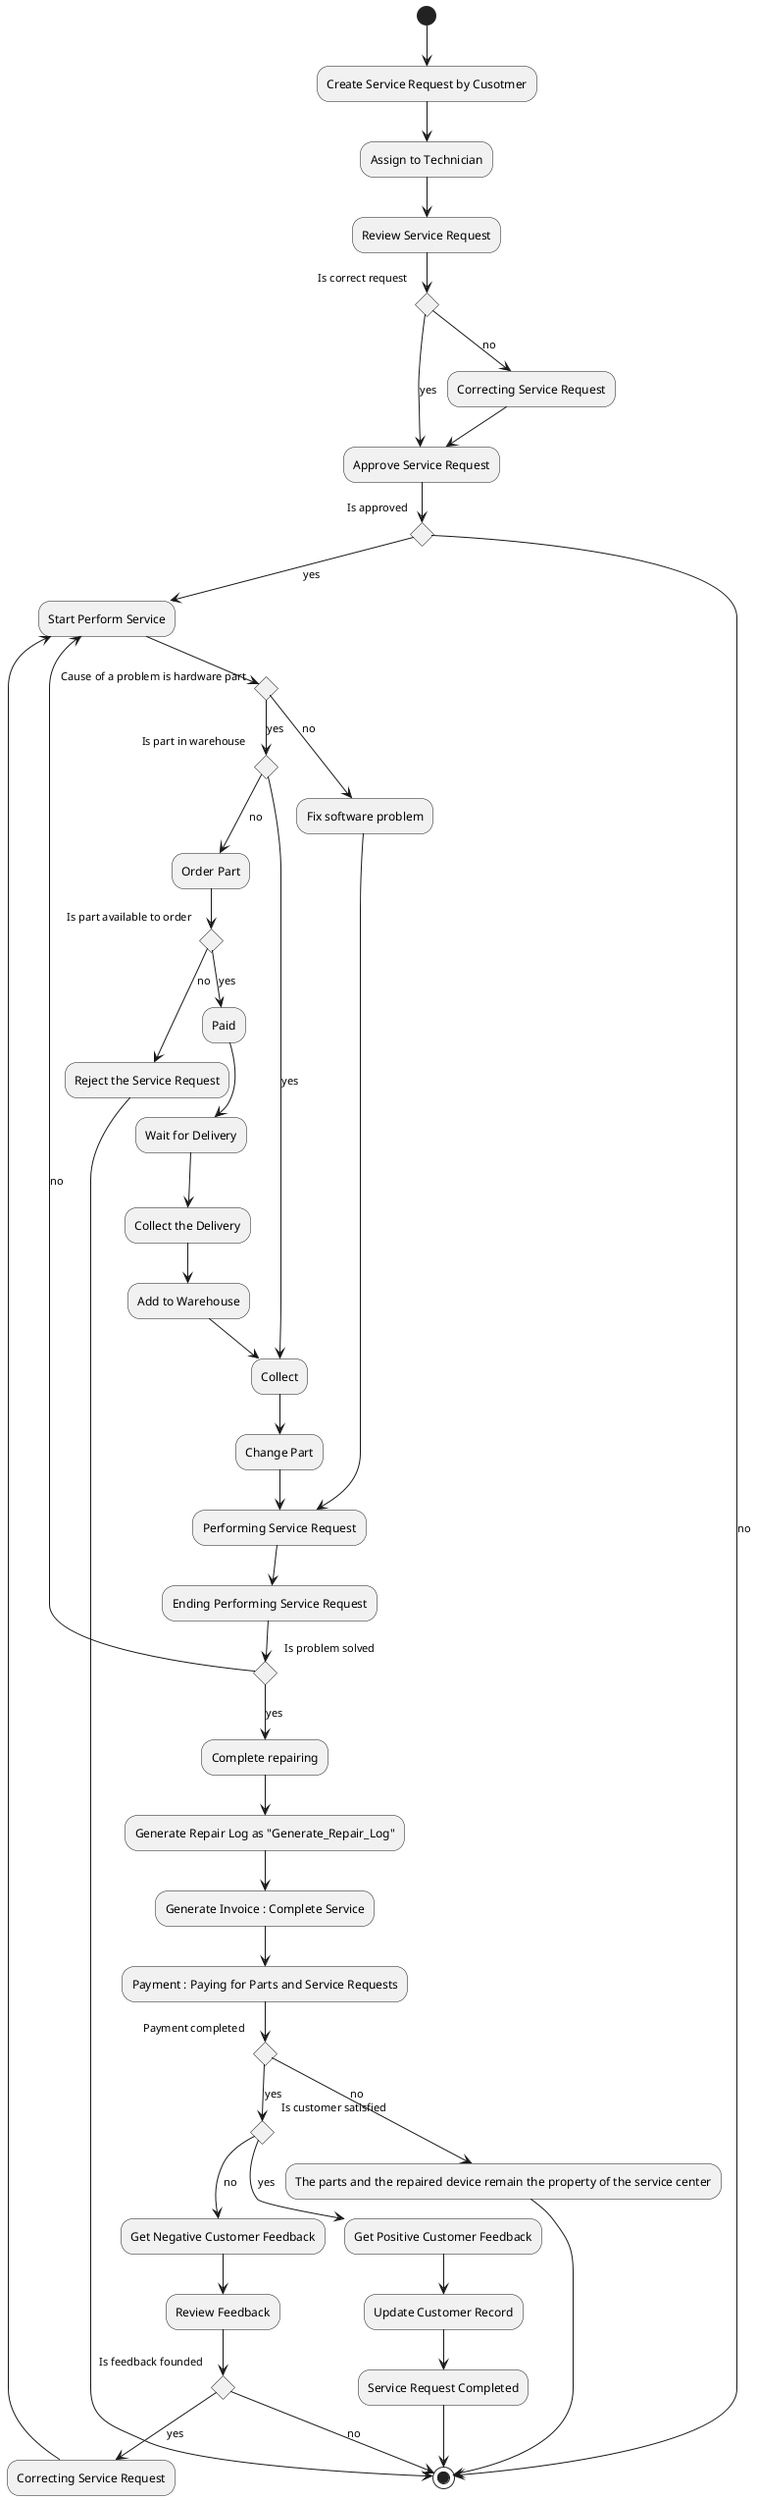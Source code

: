 @startuml

(*)--> "Create Service Request by Cusotmer" as Create_Service_Request 
--> "Assign to Technician" as Assign_Technician
--> "Review Service Request" as Review_Service_Request 
if "Is correct request" then
-->[no] "Correcting Service Request" as Correct
--> "Approve Service Request" as Approve_SR
else
-->[yes] "Approve Service Request" as Approve_SR
if "Is approved" then
-down->[no] (*)
else 
-down->[yes] "Start Perform Service" as Start_Perform_Service
if "Cause of a problem is hardware part" then
--> [no]"Fix software problem" as FixSoft
-->  "Performing Service Request" as Performing
else 
--> [yes] if "Is part in warehouse" then
-->[yes] "Collect"
else 
-->[no] "Order Part" as Order
if "Is part available to order" then
--> [no] "Reject the Service Request"
-->  (*)
else
--> [yes] "Paid" as Paid 
--> "Wait for Delivery"
--> "Collect the Delivery"
--> "Add to Warehouse"
--> "Collect"
--> "Change Part"
--> "Performing Service Request" as Performing
--> "Ending Performing Service Request"
if "Is problem solved" then
-->[no] Start_Perform_Service
else 
--> [yes] "Complete repairing"
-->Generate Repair Log as "Generate_Repair_Log"
--> Generate Invoice : Complete Service
--> Payment : Paying for Parts and Service Requests
if "Payment completed" then
--> [no]"The parts and the repaired device remain the property of the service center"
-->(*)
else
--> [yes] if "Is customer satisfied" then
-->[yes] "Get Positive Customer Feedback" as Customer_Feedback
--> "Update Customer Record"
--> "Service Request Completed"
-->  (*)
else
-->[no] "Get Negative Customer Feedback"
-->"Review Feedback"
if "Is feedback founded"
--> [no](*)
else 
-->[yes]"Correcting Service Request"
-->Start_Perform_Service



@enduml

